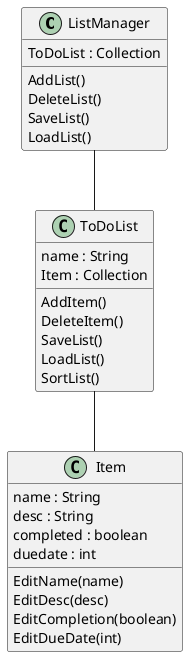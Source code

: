 @startuml
'https://plantuml.com/class-diagram

class ListManager {
ToDoList : Collection

AddList()
DeleteList()
SaveList()
LoadList()
}

class ToDoList {
name : String
Item : Collection

AddItem()
DeleteItem()
SaveList()
LoadList()
SortList()
}

class Item {
name : String
desc : String
completed : boolean
duedate : int

EditName(name)
EditDesc(desc)
EditCompletion(boolean)
EditDueDate(int)
}

ToDoList -- Item
ListManager -- ToDoList

@enduml
